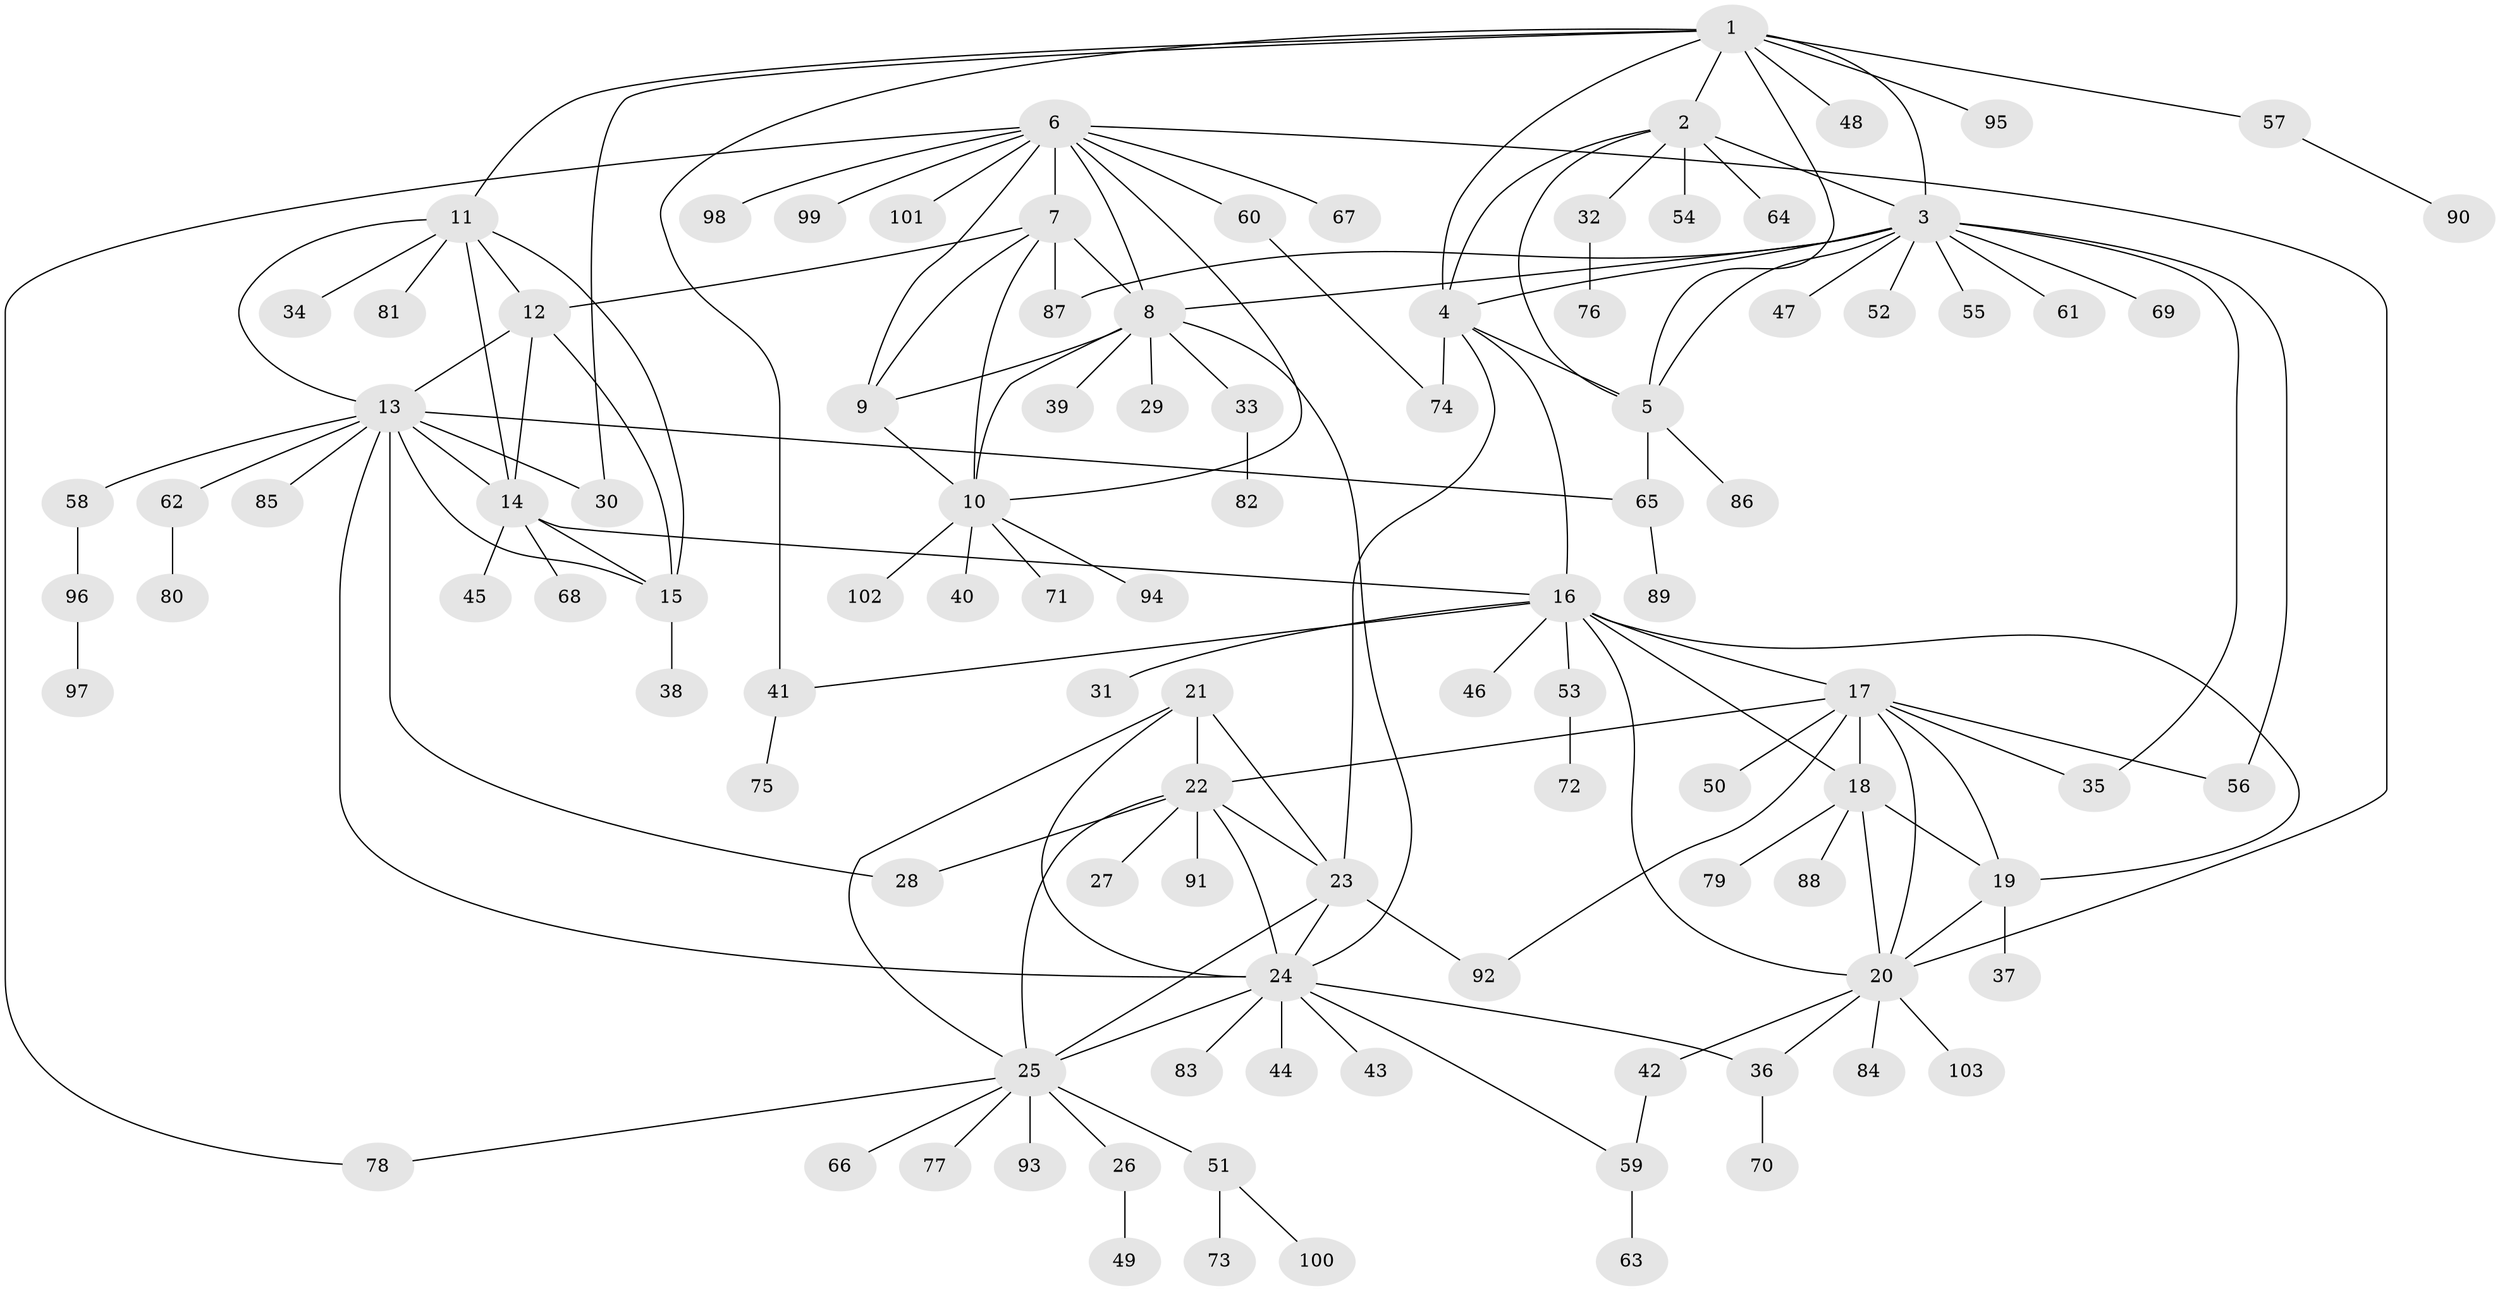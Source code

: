 // Generated by graph-tools (version 1.1) at 2025/11/02/27/25 16:11:36]
// undirected, 103 vertices, 150 edges
graph export_dot {
graph [start="1"]
  node [color=gray90,style=filled];
  1;
  2;
  3;
  4;
  5;
  6;
  7;
  8;
  9;
  10;
  11;
  12;
  13;
  14;
  15;
  16;
  17;
  18;
  19;
  20;
  21;
  22;
  23;
  24;
  25;
  26;
  27;
  28;
  29;
  30;
  31;
  32;
  33;
  34;
  35;
  36;
  37;
  38;
  39;
  40;
  41;
  42;
  43;
  44;
  45;
  46;
  47;
  48;
  49;
  50;
  51;
  52;
  53;
  54;
  55;
  56;
  57;
  58;
  59;
  60;
  61;
  62;
  63;
  64;
  65;
  66;
  67;
  68;
  69;
  70;
  71;
  72;
  73;
  74;
  75;
  76;
  77;
  78;
  79;
  80;
  81;
  82;
  83;
  84;
  85;
  86;
  87;
  88;
  89;
  90;
  91;
  92;
  93;
  94;
  95;
  96;
  97;
  98;
  99;
  100;
  101;
  102;
  103;
  1 -- 2;
  1 -- 3;
  1 -- 4;
  1 -- 5;
  1 -- 11;
  1 -- 30;
  1 -- 41;
  1 -- 48;
  1 -- 57;
  1 -- 95;
  2 -- 3;
  2 -- 4;
  2 -- 5;
  2 -- 32;
  2 -- 54;
  2 -- 64;
  3 -- 4;
  3 -- 5;
  3 -- 8;
  3 -- 35;
  3 -- 47;
  3 -- 52;
  3 -- 55;
  3 -- 56;
  3 -- 61;
  3 -- 69;
  3 -- 87;
  4 -- 5;
  4 -- 16;
  4 -- 23;
  4 -- 74;
  5 -- 65;
  5 -- 86;
  6 -- 7;
  6 -- 8;
  6 -- 9;
  6 -- 10;
  6 -- 20;
  6 -- 60;
  6 -- 67;
  6 -- 78;
  6 -- 98;
  6 -- 99;
  6 -- 101;
  7 -- 8;
  7 -- 9;
  7 -- 10;
  7 -- 12;
  7 -- 87;
  8 -- 9;
  8 -- 10;
  8 -- 24;
  8 -- 29;
  8 -- 33;
  8 -- 39;
  9 -- 10;
  10 -- 40;
  10 -- 71;
  10 -- 94;
  10 -- 102;
  11 -- 12;
  11 -- 13;
  11 -- 14;
  11 -- 15;
  11 -- 34;
  11 -- 81;
  12 -- 13;
  12 -- 14;
  12 -- 15;
  13 -- 14;
  13 -- 15;
  13 -- 24;
  13 -- 28;
  13 -- 30;
  13 -- 58;
  13 -- 62;
  13 -- 65;
  13 -- 85;
  14 -- 15;
  14 -- 16;
  14 -- 45;
  14 -- 68;
  15 -- 38;
  16 -- 17;
  16 -- 18;
  16 -- 19;
  16 -- 20;
  16 -- 31;
  16 -- 41;
  16 -- 46;
  16 -- 53;
  17 -- 18;
  17 -- 19;
  17 -- 20;
  17 -- 22;
  17 -- 35;
  17 -- 50;
  17 -- 56;
  17 -- 92;
  18 -- 19;
  18 -- 20;
  18 -- 79;
  18 -- 88;
  19 -- 20;
  19 -- 37;
  20 -- 36;
  20 -- 42;
  20 -- 84;
  20 -- 103;
  21 -- 22;
  21 -- 23;
  21 -- 24;
  21 -- 25;
  22 -- 23;
  22 -- 24;
  22 -- 25;
  22 -- 27;
  22 -- 28;
  22 -- 91;
  23 -- 24;
  23 -- 25;
  23 -- 92;
  24 -- 25;
  24 -- 36;
  24 -- 43;
  24 -- 44;
  24 -- 59;
  24 -- 83;
  25 -- 26;
  25 -- 51;
  25 -- 66;
  25 -- 77;
  25 -- 78;
  25 -- 93;
  26 -- 49;
  32 -- 76;
  33 -- 82;
  36 -- 70;
  41 -- 75;
  42 -- 59;
  51 -- 73;
  51 -- 100;
  53 -- 72;
  57 -- 90;
  58 -- 96;
  59 -- 63;
  60 -- 74;
  62 -- 80;
  65 -- 89;
  96 -- 97;
}
